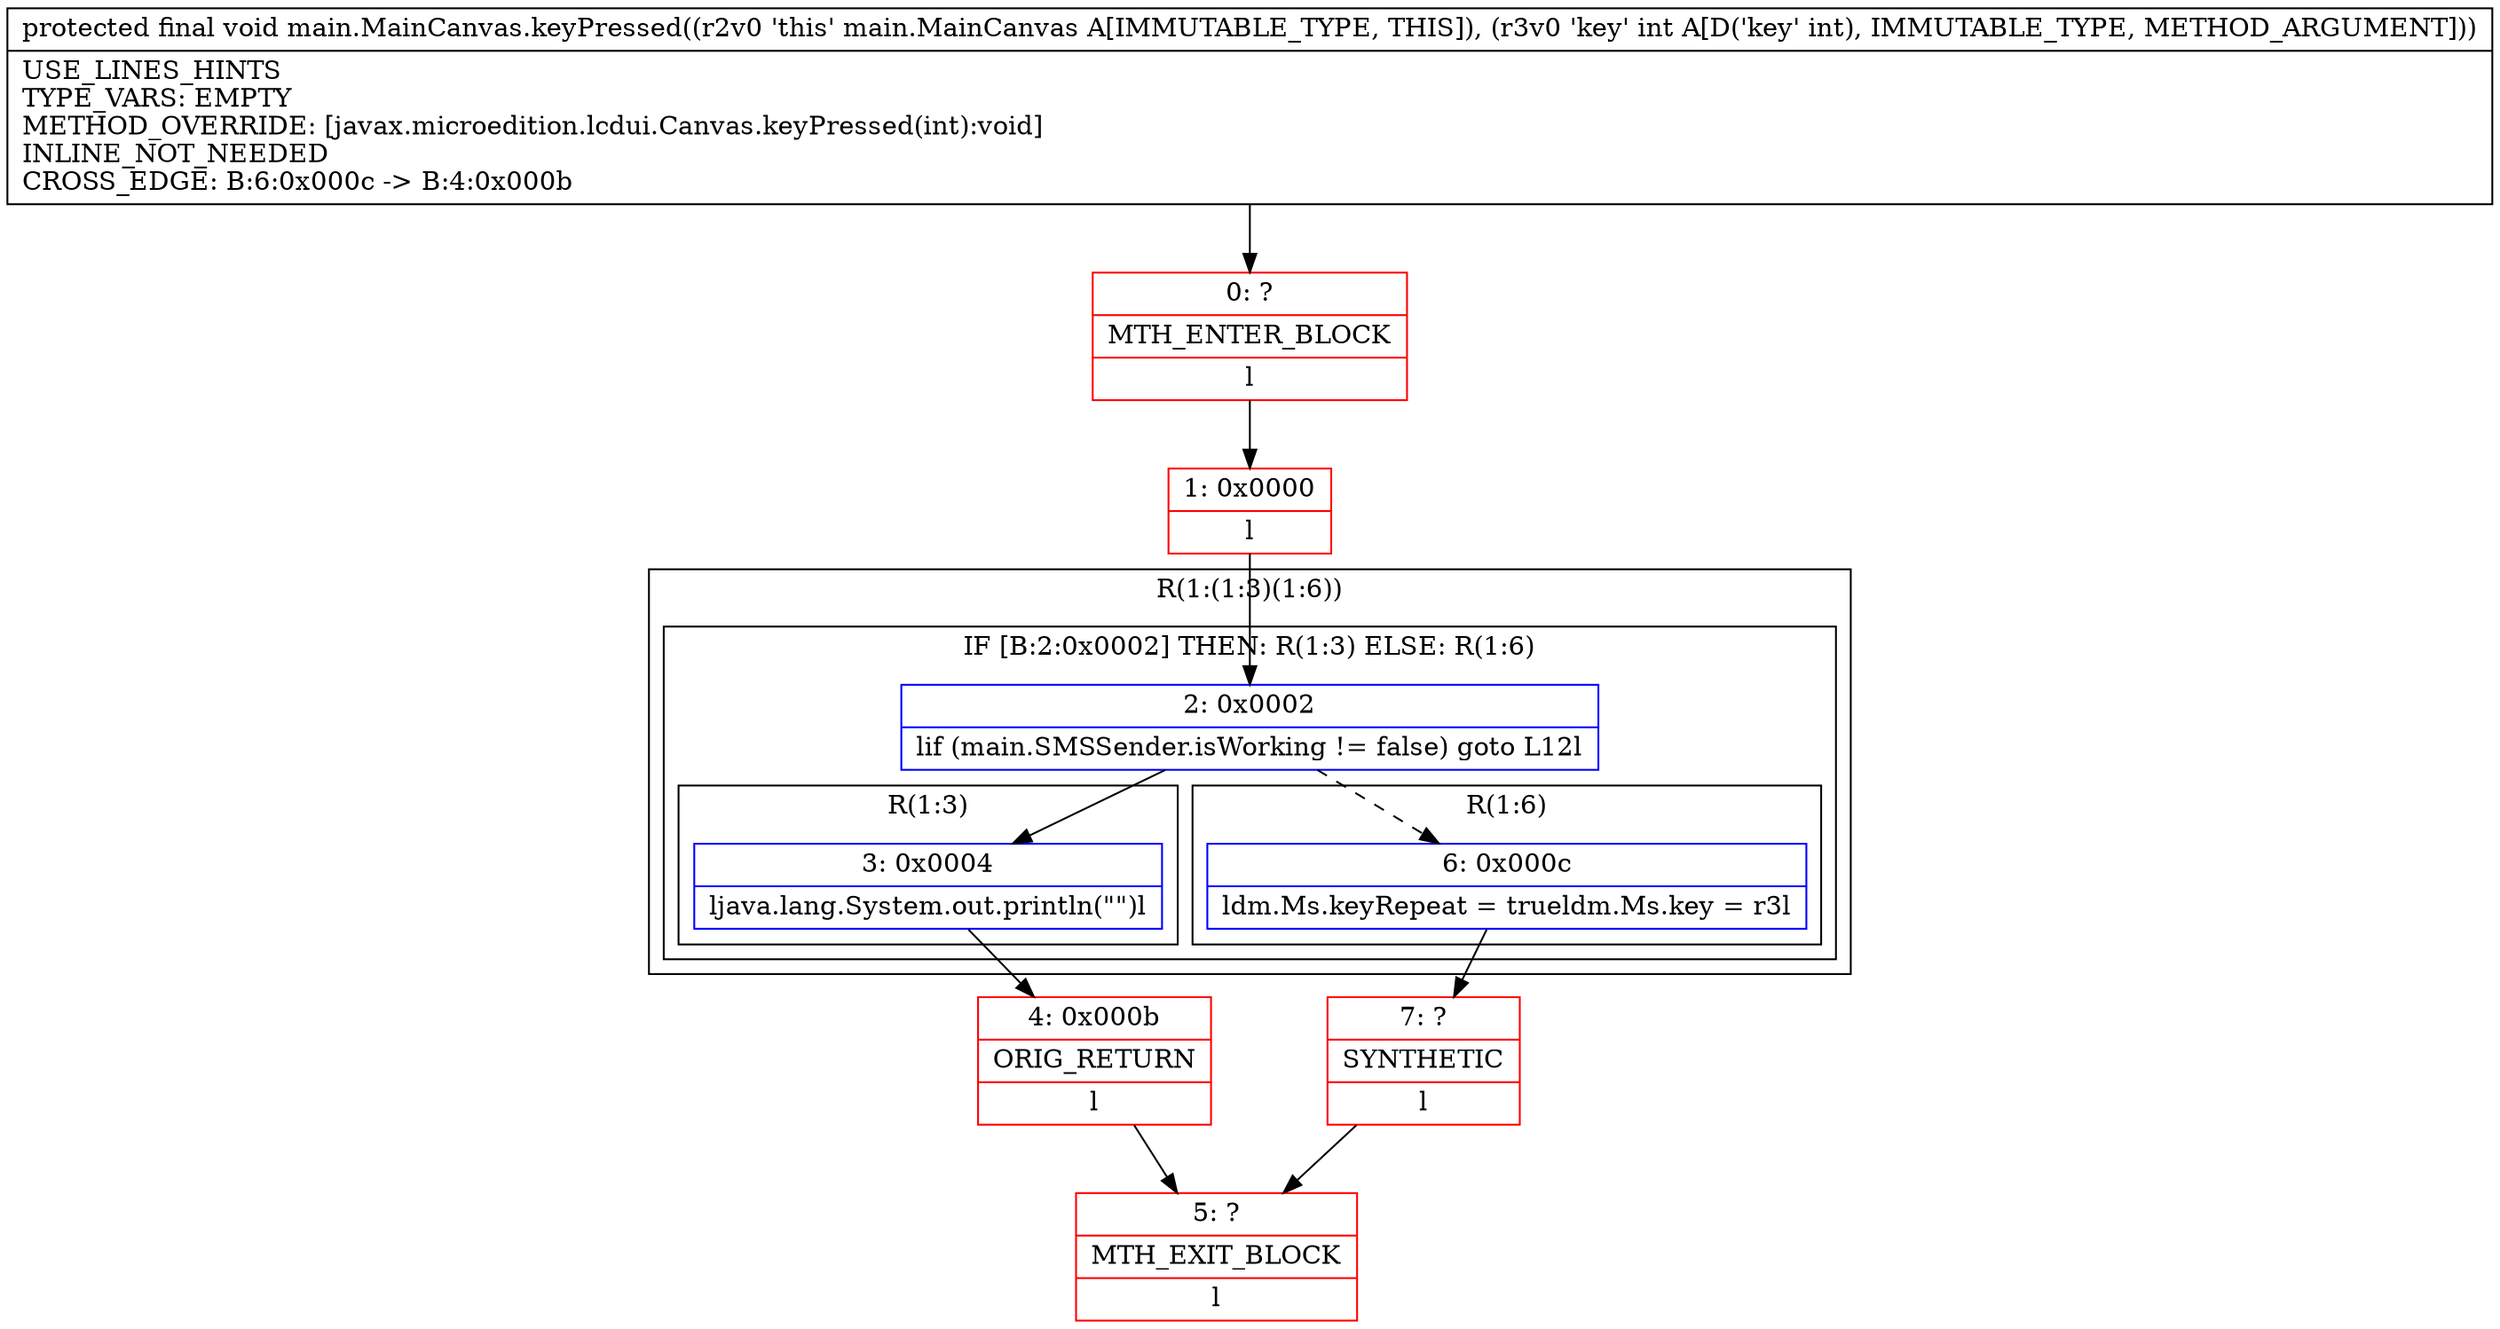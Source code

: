 digraph "CFG formain.MainCanvas.keyPressed(I)V" {
subgraph cluster_Region_1524116512 {
label = "R(1:(1:3)(1:6))";
node [shape=record,color=blue];
subgraph cluster_IfRegion_93301457 {
label = "IF [B:2:0x0002] THEN: R(1:3) ELSE: R(1:6)";
node [shape=record,color=blue];
Node_2 [shape=record,label="{2\:\ 0x0002|lif (main.SMSSender.isWorking != false) goto L12l}"];
subgraph cluster_Region_1461652015 {
label = "R(1:3)";
node [shape=record,color=blue];
Node_3 [shape=record,label="{3\:\ 0x0004|ljava.lang.System.out.println(\"\")l}"];
}
subgraph cluster_Region_1596215219 {
label = "R(1:6)";
node [shape=record,color=blue];
Node_6 [shape=record,label="{6\:\ 0x000c|ldm.Ms.keyRepeat = trueldm.Ms.key = r3l}"];
}
}
}
Node_0 [shape=record,color=red,label="{0\:\ ?|MTH_ENTER_BLOCK\l|l}"];
Node_1 [shape=record,color=red,label="{1\:\ 0x0000|l}"];
Node_4 [shape=record,color=red,label="{4\:\ 0x000b|ORIG_RETURN\l|l}"];
Node_5 [shape=record,color=red,label="{5\:\ ?|MTH_EXIT_BLOCK\l|l}"];
Node_7 [shape=record,color=red,label="{7\:\ ?|SYNTHETIC\l|l}"];
MethodNode[shape=record,label="{protected final void main.MainCanvas.keyPressed((r2v0 'this' main.MainCanvas A[IMMUTABLE_TYPE, THIS]), (r3v0 'key' int A[D('key' int), IMMUTABLE_TYPE, METHOD_ARGUMENT]))  | USE_LINES_HINTS\lTYPE_VARS: EMPTY\lMETHOD_OVERRIDE: [javax.microedition.lcdui.Canvas.keyPressed(int):void]\lINLINE_NOT_NEEDED\lCROSS_EDGE: B:6:0x000c \-\> B:4:0x000b\l}"];
MethodNode -> Node_0;
Node_2 -> Node_3;
Node_2 -> Node_6[style=dashed];
Node_3 -> Node_4;
Node_6 -> Node_7;
Node_0 -> Node_1;
Node_1 -> Node_2;
Node_4 -> Node_5;
Node_7 -> Node_5;
}


